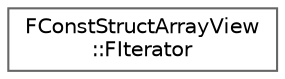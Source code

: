 digraph "Graphical Class Hierarchy"
{
 // INTERACTIVE_SVG=YES
 // LATEX_PDF_SIZE
  bgcolor="transparent";
  edge [fontname=Helvetica,fontsize=10,labelfontname=Helvetica,labelfontsize=10];
  node [fontname=Helvetica,fontsize=10,shape=box,height=0.2,width=0.4];
  rankdir="LR";
  Node0 [id="Node000000",label="FConstStructArrayView\l::FIterator",height=0.2,width=0.4,color="grey40", fillcolor="white", style="filled",URL="$d6/d1e/structFConstStructArrayView_1_1FIterator.html",tooltip=" "];
}
